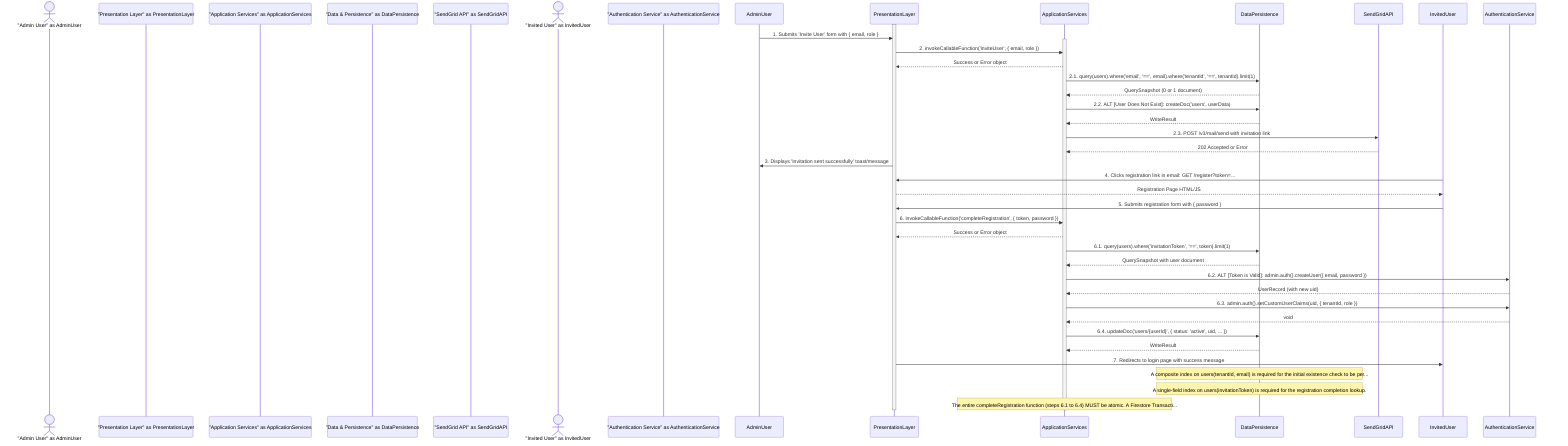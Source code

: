 sequenceDiagram
    actor "Admin User" as AdminUser
    participant "Presentation Layer" as PresentationLayer
    participant "Application Services" as ApplicationServices
    participant "Data & Persistence" as DataPersistence
    participant "SendGrid API" as SendGridAPI
    actor "Invited User" as InvitedUser
    participant "Authentication Service" as AuthenticationService

    activate PresentationLayer
    AdminUser->>PresentationLayer: 1. Submits 'Invite User' form with { email, role }
    activate ApplicationServices
    PresentationLayer->>ApplicationServices: 2. invokeCallableFunction('inviteUser', { email, role })
    ApplicationServices-->>PresentationLayer: Success or Error object
    ApplicationServices->>DataPersistence: 2.1. query(users).where('email', '==', email).where('tenantId', '==', tenantId).limit(1)
    DataPersistence-->>ApplicationServices: QuerySnapshot (0 or 1 document)
    ApplicationServices->>DataPersistence: 2.2. ALT [User Does Not Exist]: createDoc('users', userData)
    DataPersistence-->>ApplicationServices: WriteResult
    ApplicationServices->>SendGridAPI: 2.3. POST /v3/mail/send with invitation link
    SendGridAPI-->>ApplicationServices: 202 Accepted or Error
    PresentationLayer->>AdminUser: 3. Displays 'Invitation sent successfully' toast/message
    InvitedUser->>PresentationLayer: 4. Clicks registration link in email: GET /register?token=...
    PresentationLayer-->>InvitedUser: Registration Page HTML/JS
    InvitedUser->>PresentationLayer: 5. Submits registration form with { password }
    PresentationLayer->>ApplicationServices: 6. invokeCallableFunction('completeRegistration', { token, password })
    ApplicationServices-->>PresentationLayer: Success or Error object
    ApplicationServices->>DataPersistence: 6.1. query(users).where('invitationToken', '==', token).limit(1)
    DataPersistence-->>ApplicationServices: QuerySnapshot with user document
    ApplicationServices->>AuthenticationService: 6.2. ALT [Token is Valid]: admin.auth().createUser({ email, password })
    AuthenticationService-->>ApplicationServices: UserRecord (with new uid)
    ApplicationServices->>AuthenticationService: 6.3. admin.auth().setCustomUserClaims(uid, { tenantId, role })
    AuthenticationService-->>ApplicationServices: void
    ApplicationServices->>DataPersistence: 6.4. updateDoc('users/{userId}', { status: 'active', uid, ... })
    DataPersistence-->>ApplicationServices: WriteResult
    PresentationLayer->>InvitedUser: 7. Redirects to login page with success message

    note over DataPersistence: A composite index on users(tenantId, email) is required for the initial existence check to be per...
    note over DataPersistence: A single-field index on users(invitationToken) is required for the registration completion lookup.
    note over ApplicationServices: The entire completeRegistration function (steps 6.1 to 6.4) MUST be atomic. A Firestore Transacti...

    deactivate ApplicationServices
    deactivate PresentationLayer